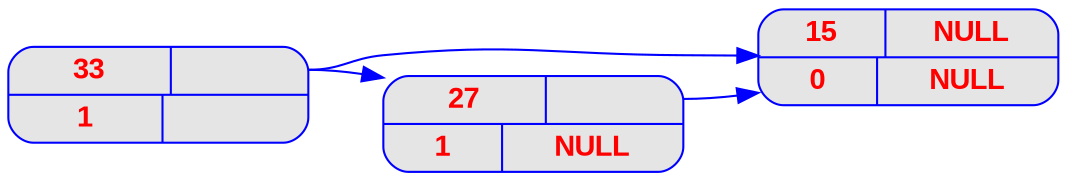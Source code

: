 digraph liste { 
graph [ 
	rankdir = "LR" 
] 

node [ 
	fontname = "Arial bold"
	fontsize = "14" 
	fontcolor = "red" 
	style = "rounded, filled" 
	shape = "record" 
	fillcolor = "grey90" 
	color = "blue" 
	width = "2" 
] 

edge [ 
	color = "blue" 
] 


"ID_0003" [label = "{<elt> 36  | <next> NULL}|{<facteur> 0 | <next> NULL}"];
"ID_0003" [label = "{<elt> 15  | <next> NULL}|{<facteur> 0 | <next> NULL}"];
"ID_0002" [label = "{<elt> 27  | <next> }|{<facteur> 1 | <next> NULL}"];
"ID_0002" : next -> "ID_0003";
"ID_0001" [label = "{<elt> 33  | <next> }|{<facteur> 1 | <next>}"];
"ID_0001" : next -> "ID_0002";
"ID_0001" : next -> "ID_0003";


}